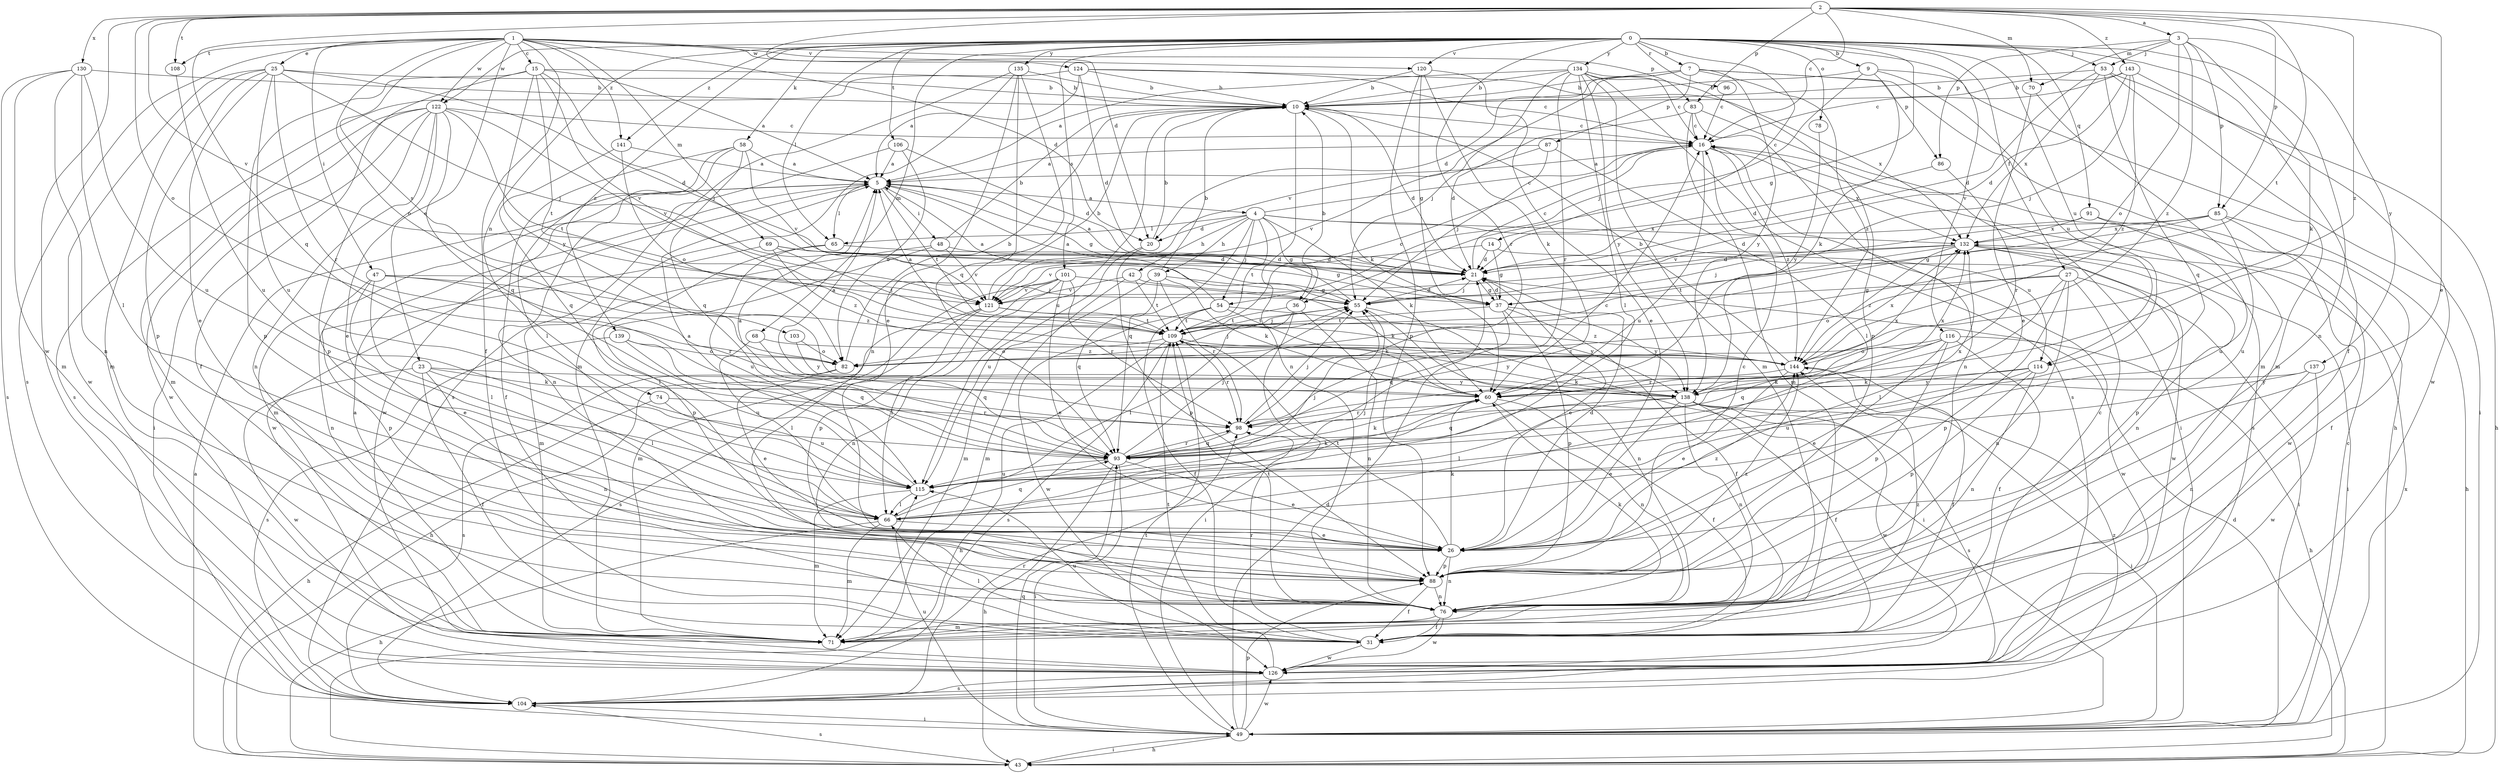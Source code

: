 strict digraph  {
0;
1;
2;
3;
4;
5;
7;
9;
10;
14;
15;
16;
20;
21;
23;
25;
26;
27;
31;
36;
37;
39;
42;
43;
47;
48;
49;
53;
54;
55;
58;
60;
65;
66;
68;
69;
70;
71;
74;
76;
78;
82;
83;
85;
86;
87;
88;
91;
93;
96;
98;
101;
103;
104;
106;
108;
109;
114;
115;
116;
120;
121;
122;
124;
126;
130;
132;
134;
135;
137;
138;
139;
141;
143;
144;
0 -> 7  [label=b];
0 -> 9  [label=b];
0 -> 14  [label=c];
0 -> 27  [label=f];
0 -> 31  [label=f];
0 -> 36  [label=g];
0 -> 53  [label=j];
0 -> 58  [label=k];
0 -> 65  [label=l];
0 -> 68  [label=m];
0 -> 74  [label=n];
0 -> 76  [label=n];
0 -> 78  [label=o];
0 -> 91  [label=q];
0 -> 96  [label=r];
0 -> 98  [label=r];
0 -> 101  [label=s];
0 -> 106  [label=t];
0 -> 114  [label=u];
0 -> 116  [label=v];
0 -> 120  [label=v];
0 -> 122  [label=w];
0 -> 134  [label=y];
0 -> 135  [label=y];
0 -> 139  [label=z];
0 -> 141  [label=z];
1 -> 15  [label=c];
1 -> 20  [label=d];
1 -> 23  [label=e];
1 -> 25  [label=e];
1 -> 31  [label=f];
1 -> 47  [label=i];
1 -> 69  [label=m];
1 -> 82  [label=o];
1 -> 83  [label=p];
1 -> 103  [label=s];
1 -> 104  [label=s];
1 -> 108  [label=t];
1 -> 120  [label=v];
1 -> 122  [label=w];
1 -> 124  [label=w];
1 -> 141  [label=z];
2 -> 3  [label=a];
2 -> 16  [label=c];
2 -> 20  [label=d];
2 -> 26  [label=e];
2 -> 70  [label=m];
2 -> 82  [label=o];
2 -> 83  [label=p];
2 -> 85  [label=p];
2 -> 93  [label=q];
2 -> 108  [label=t];
2 -> 109  [label=t];
2 -> 121  [label=v];
2 -> 126  [label=w];
2 -> 130  [label=x];
2 -> 143  [label=z];
2 -> 144  [label=z];
3 -> 53  [label=j];
3 -> 60  [label=k];
3 -> 70  [label=m];
3 -> 82  [label=o];
3 -> 85  [label=p];
3 -> 86  [label=p];
3 -> 137  [label=y];
3 -> 144  [label=z];
4 -> 16  [label=c];
4 -> 20  [label=d];
4 -> 36  [label=g];
4 -> 39  [label=h];
4 -> 42  [label=h];
4 -> 54  [label=j];
4 -> 60  [label=k];
4 -> 65  [label=l];
4 -> 93  [label=q];
4 -> 109  [label=t];
4 -> 114  [label=u];
4 -> 132  [label=x];
5 -> 4  [label=a];
5 -> 37  [label=g];
5 -> 48  [label=i];
5 -> 65  [label=l];
5 -> 71  [label=m];
5 -> 109  [label=t];
5 -> 126  [label=w];
7 -> 10  [label=b];
7 -> 20  [label=d];
7 -> 43  [label=h];
7 -> 86  [label=p];
7 -> 87  [label=p];
7 -> 121  [label=v];
7 -> 138  [label=y];
7 -> 144  [label=z];
9 -> 10  [label=b];
9 -> 54  [label=j];
9 -> 60  [label=k];
9 -> 71  [label=m];
9 -> 114  [label=u];
10 -> 16  [label=c];
10 -> 21  [label=d];
10 -> 60  [label=k];
10 -> 76  [label=n];
10 -> 115  [label=u];
14 -> 21  [label=d];
14 -> 37  [label=g];
14 -> 121  [label=v];
14 -> 126  [label=w];
15 -> 5  [label=a];
15 -> 10  [label=b];
15 -> 31  [label=f];
15 -> 55  [label=j];
15 -> 88  [label=p];
15 -> 109  [label=t];
15 -> 121  [label=v];
15 -> 138  [label=y];
16 -> 5  [label=a];
16 -> 104  [label=s];
16 -> 115  [label=u];
16 -> 132  [label=x];
16 -> 144  [label=z];
20 -> 10  [label=b];
20 -> 88  [label=p];
20 -> 115  [label=u];
21 -> 5  [label=a];
21 -> 16  [label=c];
21 -> 26  [label=e];
21 -> 37  [label=g];
21 -> 55  [label=j];
23 -> 31  [label=f];
23 -> 60  [label=k];
23 -> 66  [label=l];
23 -> 76  [label=n];
23 -> 126  [label=w];
23 -> 138  [label=y];
25 -> 10  [label=b];
25 -> 21  [label=d];
25 -> 26  [label=e];
25 -> 55  [label=j];
25 -> 71  [label=m];
25 -> 88  [label=p];
25 -> 98  [label=r];
25 -> 115  [label=u];
25 -> 126  [label=w];
26 -> 21  [label=d];
26 -> 60  [label=k];
26 -> 76  [label=n];
26 -> 88  [label=p];
26 -> 109  [label=t];
26 -> 144  [label=z];
27 -> 37  [label=g];
27 -> 49  [label=i];
27 -> 66  [label=l];
27 -> 76  [label=n];
27 -> 82  [label=o];
27 -> 88  [label=p];
27 -> 126  [label=w];
31 -> 66  [label=l];
31 -> 98  [label=r];
31 -> 115  [label=u];
31 -> 126  [label=w];
36 -> 10  [label=b];
36 -> 49  [label=i];
36 -> 66  [label=l];
36 -> 76  [label=n];
36 -> 109  [label=t];
37 -> 21  [label=d];
37 -> 31  [label=f];
37 -> 88  [label=p];
37 -> 93  [label=q];
37 -> 109  [label=t];
37 -> 138  [label=y];
39 -> 10  [label=b];
39 -> 37  [label=g];
39 -> 60  [label=k];
39 -> 71  [label=m];
39 -> 93  [label=q];
39 -> 98  [label=r];
42 -> 60  [label=k];
42 -> 71  [label=m];
42 -> 109  [label=t];
42 -> 121  [label=v];
43 -> 5  [label=a];
43 -> 21  [label=d];
43 -> 49  [label=i];
43 -> 104  [label=s];
47 -> 26  [label=e];
47 -> 55  [label=j];
47 -> 66  [label=l];
47 -> 88  [label=p];
47 -> 98  [label=r];
47 -> 144  [label=z];
48 -> 10  [label=b];
48 -> 21  [label=d];
48 -> 71  [label=m];
48 -> 88  [label=p];
48 -> 121  [label=v];
49 -> 16  [label=c];
49 -> 21  [label=d];
49 -> 43  [label=h];
49 -> 88  [label=p];
49 -> 93  [label=q];
49 -> 109  [label=t];
49 -> 115  [label=u];
49 -> 126  [label=w];
49 -> 132  [label=x];
53 -> 10  [label=b];
53 -> 21  [label=d];
53 -> 43  [label=h];
53 -> 49  [label=i];
53 -> 93  [label=q];
53 -> 132  [label=x];
54 -> 5  [label=a];
54 -> 31  [label=f];
54 -> 60  [label=k];
54 -> 109  [label=t];
54 -> 126  [label=w];
54 -> 144  [label=z];
55 -> 5  [label=a];
55 -> 21  [label=d];
55 -> 49  [label=i];
55 -> 76  [label=n];
55 -> 109  [label=t];
58 -> 5  [label=a];
58 -> 31  [label=f];
58 -> 66  [label=l];
58 -> 76  [label=n];
58 -> 93  [label=q];
58 -> 121  [label=v];
60 -> 5  [label=a];
60 -> 31  [label=f];
60 -> 76  [label=n];
60 -> 98  [label=r];
60 -> 132  [label=x];
65 -> 21  [label=d];
65 -> 66  [label=l];
65 -> 115  [label=u];
66 -> 26  [label=e];
66 -> 43  [label=h];
66 -> 55  [label=j];
66 -> 71  [label=m];
66 -> 93  [label=q];
68 -> 66  [label=l];
68 -> 93  [label=q];
68 -> 144  [label=z];
69 -> 21  [label=d];
69 -> 37  [label=g];
69 -> 76  [label=n];
69 -> 109  [label=t];
69 -> 144  [label=z];
70 -> 26  [label=e];
70 -> 71  [label=m];
71 -> 5  [label=a];
71 -> 144  [label=z];
74 -> 43  [label=h];
74 -> 98  [label=r];
74 -> 115  [label=u];
76 -> 31  [label=f];
76 -> 60  [label=k];
76 -> 71  [label=m];
76 -> 109  [label=t];
76 -> 126  [label=w];
78 -> 138  [label=y];
82 -> 10  [label=b];
82 -> 26  [label=e];
82 -> 55  [label=j];
82 -> 104  [label=s];
83 -> 16  [label=c];
83 -> 21  [label=d];
83 -> 49  [label=i];
83 -> 71  [label=m];
83 -> 76  [label=n];
85 -> 31  [label=f];
85 -> 37  [label=g];
85 -> 43  [label=h];
85 -> 115  [label=u];
85 -> 121  [label=v];
85 -> 132  [label=x];
86 -> 21  [label=d];
86 -> 98  [label=r];
87 -> 5  [label=a];
87 -> 55  [label=j];
87 -> 66  [label=l];
87 -> 121  [label=v];
88 -> 16  [label=c];
88 -> 31  [label=f];
88 -> 76  [label=n];
88 -> 144  [label=z];
91 -> 21  [label=d];
91 -> 115  [label=u];
91 -> 126  [label=w];
91 -> 132  [label=x];
93 -> 5  [label=a];
93 -> 16  [label=c];
93 -> 26  [label=e];
93 -> 43  [label=h];
93 -> 49  [label=i];
93 -> 55  [label=j];
93 -> 60  [label=k];
93 -> 98  [label=r];
93 -> 115  [label=u];
93 -> 132  [label=x];
96 -> 16  [label=c];
98 -> 55  [label=j];
98 -> 93  [label=q];
101 -> 26  [label=e];
101 -> 55  [label=j];
101 -> 71  [label=m];
101 -> 76  [label=n];
101 -> 88  [label=p];
101 -> 98  [label=r];
101 -> 121  [label=v];
103 -> 82  [label=o];
103 -> 138  [label=y];
104 -> 49  [label=i];
104 -> 98  [label=r];
104 -> 144  [label=z];
106 -> 5  [label=a];
106 -> 21  [label=d];
106 -> 82  [label=o];
106 -> 126  [label=w];
108 -> 115  [label=u];
109 -> 5  [label=a];
109 -> 16  [label=c];
109 -> 43  [label=h];
109 -> 55  [label=j];
109 -> 82  [label=o];
109 -> 98  [label=r];
109 -> 104  [label=s];
109 -> 138  [label=y];
109 -> 144  [label=z];
114 -> 60  [label=k];
114 -> 76  [label=n];
114 -> 88  [label=p];
114 -> 115  [label=u];
114 -> 138  [label=y];
115 -> 5  [label=a];
115 -> 55  [label=j];
115 -> 60  [label=k];
115 -> 66  [label=l];
115 -> 71  [label=m];
116 -> 26  [label=e];
116 -> 31  [label=f];
116 -> 43  [label=h];
116 -> 82  [label=o];
116 -> 88  [label=p];
116 -> 93  [label=q];
116 -> 98  [label=r];
120 -> 10  [label=b];
120 -> 26  [label=e];
120 -> 37  [label=g];
120 -> 60  [label=k];
120 -> 88  [label=p];
121 -> 10  [label=b];
121 -> 43  [label=h];
121 -> 66  [label=l];
121 -> 104  [label=s];
121 -> 109  [label=t];
121 -> 138  [label=y];
122 -> 16  [label=c];
122 -> 26  [label=e];
122 -> 49  [label=i];
122 -> 71  [label=m];
122 -> 76  [label=n];
122 -> 88  [label=p];
122 -> 93  [label=q];
122 -> 109  [label=t];
122 -> 121  [label=v];
122 -> 126  [label=w];
124 -> 5  [label=a];
124 -> 10  [label=b];
124 -> 16  [label=c];
124 -> 21  [label=d];
124 -> 104  [label=s];
124 -> 132  [label=x];
126 -> 16  [label=c];
126 -> 104  [label=s];
126 -> 109  [label=t];
130 -> 10  [label=b];
130 -> 66  [label=l];
130 -> 71  [label=m];
130 -> 76  [label=n];
130 -> 104  [label=s];
130 -> 115  [label=u];
132 -> 21  [label=d];
132 -> 49  [label=i];
132 -> 55  [label=j];
132 -> 76  [label=n];
132 -> 88  [label=p];
132 -> 109  [label=t];
132 -> 144  [label=z];
134 -> 5  [label=a];
134 -> 10  [label=b];
134 -> 16  [label=c];
134 -> 55  [label=j];
134 -> 66  [label=l];
134 -> 71  [label=m];
134 -> 88  [label=p];
134 -> 98  [label=r];
134 -> 104  [label=s];
134 -> 138  [label=y];
135 -> 10  [label=b];
135 -> 26  [label=e];
135 -> 71  [label=m];
135 -> 76  [label=n];
135 -> 93  [label=q];
135 -> 104  [label=s];
137 -> 60  [label=k];
137 -> 76  [label=n];
137 -> 126  [label=w];
137 -> 138  [label=y];
138 -> 26  [label=e];
138 -> 31  [label=f];
138 -> 49  [label=i];
138 -> 66  [label=l];
138 -> 76  [label=n];
138 -> 93  [label=q];
138 -> 104  [label=s];
138 -> 126  [label=w];
138 -> 132  [label=x];
139 -> 82  [label=o];
139 -> 93  [label=q];
139 -> 104  [label=s];
139 -> 115  [label=u];
141 -> 5  [label=a];
141 -> 82  [label=o];
141 -> 93  [label=q];
143 -> 10  [label=b];
143 -> 16  [label=c];
143 -> 21  [label=d];
143 -> 55  [label=j];
143 -> 126  [label=w];
143 -> 144  [label=z];
144 -> 10  [label=b];
144 -> 26  [label=e];
144 -> 31  [label=f];
144 -> 60  [label=k];
144 -> 132  [label=x];
}
